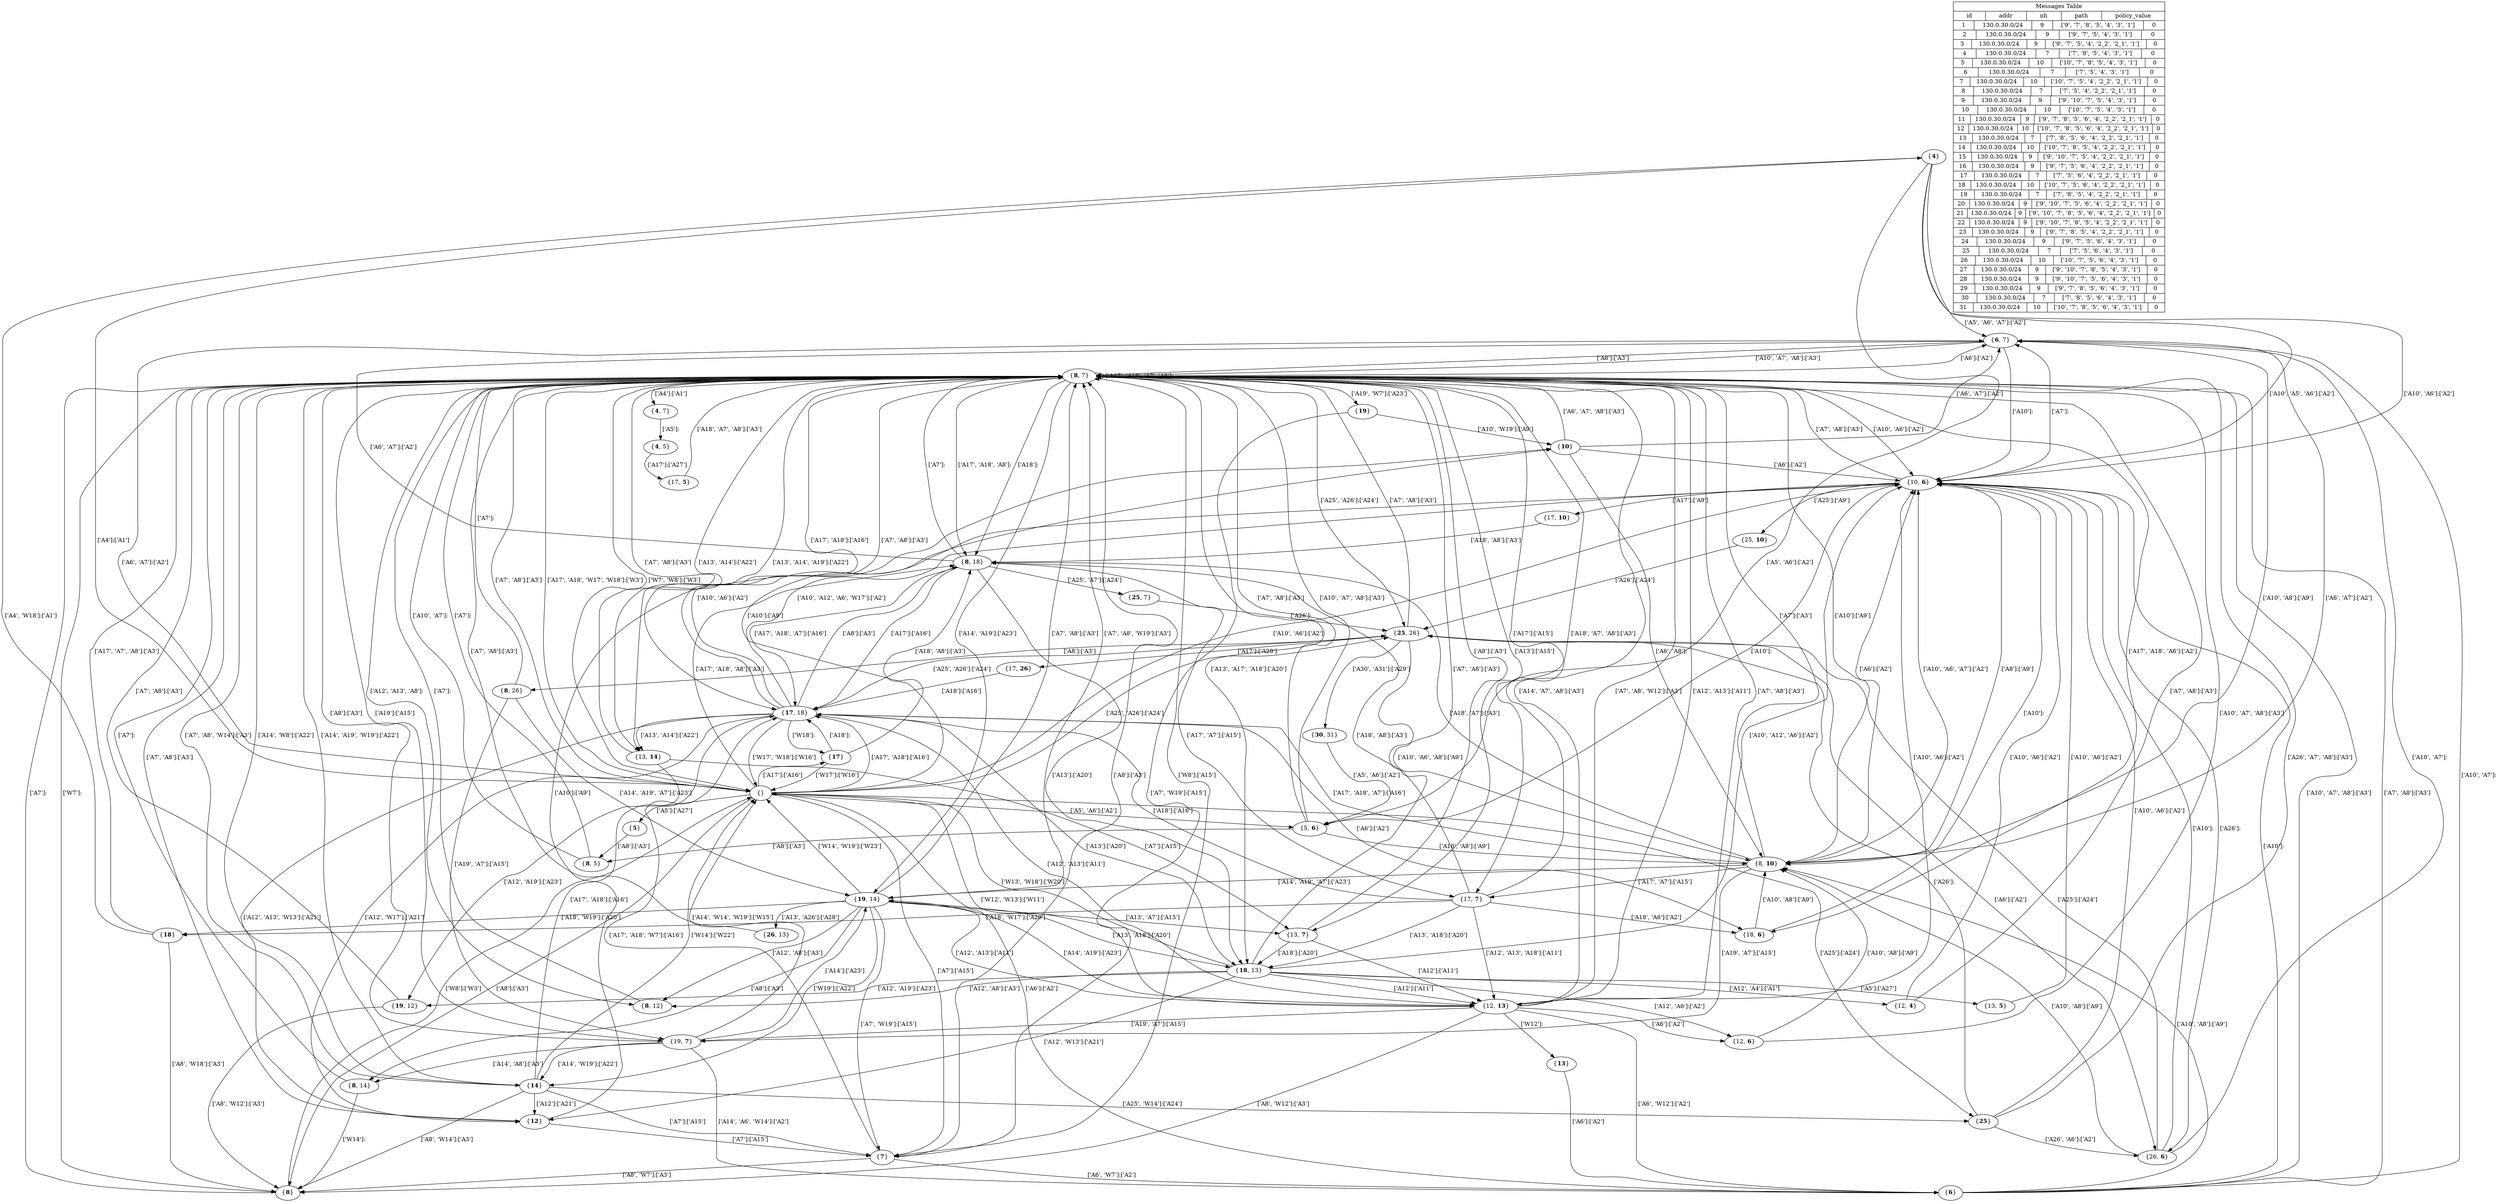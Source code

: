 // Node Graph
digraph {
	{
		4850503101715659291 [label=<{<B>4</B>}>]
		8604451730829748104 [label=<{<B>6</B>, 7}>]
		-7559558560263763483 [label=<{<B>8</B>, 7}>]
		8796004507091569686 [label=<{<B>6</B>}>]
		-1214615229078860921 [label=<{8, <B>10</B>}>]
		6316942181481675407 [label=<{12, <B>13</B>}>]
		-303057718826071490 [label=<{17, <B>7</B>}>]
		3898300859031620973 [label=<{<B>17</B>, 18}>]
		8152980276929137972 [label=<{19, <B>7</B>}>]
		-1056969977843045295 [label=<{<B>8</B>, 18}>]
		1290752347863235267 [label=<{10, <B>6</B>}>]
		-6469009752469725243 [label=<{18, <B>6</B>}>]
		444382831972013036 [label=<{<B>18</B>, 13}>]
		9101808325820303669 [label=<{<B>12</B>}>]
		2261797140612484109 [label=<{<B>10</B>}>]
		6266769919340449261 [label=<{<B>14</B>}>]
		4166984008008522021 [label=<{<B>19</B>, 14}>]
		-4586229232317528910 [label=<{<B>18</B>}>]
		-6039790136347688368 [label=<{<B>25</B>}>]
		-5593725314105258620 [label=<{<B>7</B>}>]
		-5161752446347979029 [label="{}"]
		253153233403627568 [label=<{<B>5</B>}>]
		7103224077906460743 [label=<{<B>8</B>, 5}>]
		-114983406965184112 [label=<{<B>25</B>, 26}>]
		-925529924371250321 [label=<{<B>8</B>, 26}>]
		4057695412426646370 [label=<{13, <B>7</B>}>]
		7524364859789218726 [label=<{<B>4</B>, 7}>]
		-8311035219178699290 [label=<{<B>4</B>, 5}>]
		8353586404824194014 [label=<{17, <B>5</B>}>]
		-196396417018447871 [label=<{<B>8</B>, 14}>]
		8935952510437445904 [label=<{<B>8</B>, 12}>]
		-44886632929932823 [label=<{<B>8</B>}>]
		1920690352911349841 [label=<{13, <B>14</B>}>]
		3010331895947767854 [label=<{5, <B>6</B>}>]
		1192904801485704914 [label=<{<B>19</B>, 12}>]
		3973761073609076056 [label=<{25, <B>10</B>}>]
		9156383661525373918 [label=<{<B>26</B>, 13}>]
		680634489704800733 [label=<{13, <B>5</B>}>]
		-6704589925342044605 [label=<{26, <B>6</B>}>]
		3326248460720254220 [label=<{<B>30</B>, 31}>]
		-6055002355605215 [label=<{17, <B>10</B>}>]
		-5616769048659537025 [label=<{12, <B>6</B>}>]
		1328324041546863606 [label=<{<B>17</B>}>]
		1466950991924137882 [label=<{<B>25</B>, 7}>]
		5594956813871625351 [label=<{17, <B>26</B>}>]
		-8083132798285387992 [label=<{<B>19</B>}>]
		8705548640436323615 [label=<{12, <B>4</B>}>]
		1245322520271842715 [label=<{<B>13</B>}>]
		-5161752446347979029 -> 4850503101715659291 [label=" ['A4']:['A1'] "]
		4850503101715659291 -> 8604451730829748104 [label=" ['A5', 'A6', 'A7']:['A2'] "]
		8604451730829748104 -> -7559558560263763483 [label=" ['A8']:['A3'] "]
		-5161752446347979029 -> 8796004507091569686 [label=" ['A6']:['A2'] "]
		8796004507091569686 -> -1214615229078860921 [label=" ['A10', 'A8']:['A9'] "]
		-1214615229078860921 -> -7559558560263763483 [label=" ['A7']:['A3'] "]
		-7559558560263763483 -> 6316942181481675407 [label=" ['A12', 'A13']:['A11'] "]
		6316942181481675407 -> -7559558560263763483 [label=" ['A14', 'A7', 'A8']:['A3'] "]
		-1214615229078860921 -> -303057718826071490 [label=" ['A17', 'A7']:['A15'] "]
		-303057718826071490 -> 3898300859031620973 [label=" ['A18']:['A16'] "]
		3898300859031620973 -> 6316942181481675407 [label=" ['A12', 'A13']:['A11'] "]
		6316942181481675407 -> 8152980276929137972 [label=" ['A19', 'A7']:['A15'] "]
		8152980276929137972 -> -7559558560263763483 [label=" ['A8']:['A3'] "]
		-303057718826071490 -> -1056969977843045295 [label=" ['A18', 'A8']:['A3'] "]
		-1056969977843045295 -> -7559558560263763483 [label=" ['A7']: "]
		4850503101715659291 -> 1290752347863235267 [label=" ['A10', 'A5', 'A6']:['A2'] "]
		1290752347863235267 -> -1214615229078860921 [label=" ['A8']:['A9'] "]
		8796004507091569686 -> -7559558560263763483 [label=" ['A10', 'A7', 'A8']:['A3'] "]
		-7559558560263763483 -> -1056969977843045295 [label=" ['A17', 'A18', 'A8']: "]
		-7559558560263763483 -> -303057718826071490 [label=" ['A17']:['A15'] "]
		-303057718826071490 -> -6469009752469725243 [label=" ['A18', 'A6']:['A2'] "]
		-6469009752469725243 -> -1214615229078860921 [label=" ['A10', 'A8']:['A9'] "]
		3898300859031620973 -> 1290752347863235267 [label=" ['A10', 'A6']:['A2'] "]
		1290752347863235267 -> -7559558560263763483 [label=" ['A7', 'A8']:['A3'] "]
		-303057718826071490 -> 444382831972013036 [label=" ['A13', 'A18']:['A20'] "]
		444382831972013036 -> 9101808325820303669 [label=" ['A12', 'W13']:['A21'] "]
		9101808325820303669 -> 2261797140612484109 [label=" ['A10']:['A9'] "]
		2261797140612484109 -> -7559558560263763483 [label=" ['A6', 'A7', 'A8']:['A3'] "]
		-7559558560263763483 -> 3898300859031620973 [label=" ['A17', 'A18']:['A16'] "]
		6316942181481675407 -> -7559558560263763483 [label=" ['A7', 'A8', 'W12']:['A3'] "]
		3898300859031620973 -> -7559558560263763483 [label=" ['A7', 'A8']:['A3'] "]
		-5161752446347979029 -> 2261797140612484109 [label=" ['A10']:['A9'] "]
		-7559558560263763483 -> 8604451730829748104 [label=" ['A6']:['A2'] "]
		8604451730829748104 -> 1290752347863235267 [label=" ['A10']: "]
		2261797140612484109 -> 1290752347863235267 [label=" ['A6']:['A2'] "]
		-7559558560263763483 -> 1290752347863235267 [label=" ['A10', 'A6']:['A2'] "]
		8796004507091569686 -> 1290752347863235267 [label=" ['A10']: "]
		-7559558560263763483 -> -1056969977843045295 [label=" ['A18']: "]
		-1056969977843045295 -> 3898300859031620973 [label=" ['A17']:['A16'] "]
		3898300859031620973 -> -1056969977843045295 [label=" ['A8']:['A3'] "]
		-1214615229078860921 -> -1056969977843045295 [label=" ['A18', 'A7']:['A3'] "]
		3898300859031620973 -> 9101808325820303669 [label=" ['A12', 'W17']:['A21'] "]
		9101808325820303669 -> -7559558560263763483 [label=" ['A7', 'A8']:['A3'] "]
		-7559558560263763483 -> -6469009752469725243 [label=" ['A17', 'A18', 'A6']:['A2'] "]
		-6469009752469725243 -> 1290752347863235267 [label=" ['A10']: "]
		-1214615229078860921 -> 8604451730829748104 [label=" ['A6', 'A7']:['A2'] "]
		-1214615229078860921 -> 8152980276929137972 [label=" ['A19', 'A7']:['A15'] "]
		8152980276929137972 -> 6266769919340449261 [label=" ['A14', 'W19']:['A22'] "]
		6266769919340449261 -> 9101808325820303669 [label=" ['A12']:['A21'] "]
		8152980276929137972 -> 4166984008008522021 [label=" ['A14']:['A23'] "]
		4166984008008522021 -> -4586229232317528910 [label=" ['A18', 'W19']:['A20'] "]
		-4586229232317528910 -> -7559558560263763483 [label=" ['A17', 'A7', 'A8']:['A3'] "]
		8604451730829748104 -> -7559558560263763483 [label=" ['A10', 'A7', 'A8']:['A3'] "]
		-5161752446347979029 -> -6039790136347688368 [label=" ['A25']:['A24'] "]
		-6039790136347688368 -> -7559558560263763483 [label=" ['A26', 'A7', 'A8']:['A3'] "]
		8604451730829748104 -> -1214615229078860921 [label=" ['A10', 'A8']:['A9'] "]
		-1214615229078860921 -> 4166984008008522021 [label=" ['A14', 'A19', 'A7']:['A23'] "]
		4166984008008522021 -> -5593725314105258620 [label=" ['A7', 'W19']:['A15'] "]
		-5593725314105258620 -> -7559558560263763483 [label=" ['A8']:['A3'] "]
		-303057718826071490 -> -7559558560263763483 [label=" ['A18', 'A7', 'A8']:['A3'] "]
		-7559558560263763483 -> -7559558560263763483 [label=" ['A17', 'A18', 'A7', 'A8']: "]
		6316942181481675407 -> -7559558560263763483 [label=" ['A7', 'A8']:['A3'] "]
		-7559558560263763483 -> -5161752446347979029 [label=" ['A17', 'A18', 'W17', 'W18']:['W3'] "]
		-5161752446347979029 -> 253153233403627568 [label=" ['A5']:['A27'] "]
		253153233403627568 -> 7103224077906460743 [label=" ['A8']:['A3'] "]
		7103224077906460743 -> -7559558560263763483 [label=" ['A7']: "]
		3898300859031620973 -> 444382831972013036 [label=" ['A13']:['A20'] "]
		444382831972013036 -> 6316942181481675407 [label=" ['A12']:['A11'] "]
		6316942181481675407 -> 1290752347863235267 [label=" ['A10', 'A6']:['A2'] "]
		-6039790136347688368 -> -114983406965184112 [label=" ['A26']: "]
		-114983406965184112 -> -925529924371250321 [label=" ['A8']:['A3'] "]
		-925529924371250321 -> -7559558560263763483 [label=" ['A7']: "]
		-7559558560263763483 -> 4057695412426646370 [label=" ['A13']:['A15'] "]
		4057695412426646370 -> 6316942181481675407 [label=" ['A12']:['A11'] "]
		-7559558560263763483 -> 7524364859789218726 [label=" ['A4']:['A1'] "]
		7524364859789218726 -> -8311035219178699290 [label=" ['A5']: "]
		-8311035219178699290 -> 8353586404824194014 [label=" ['A17']:['A27'] "]
		8353586404824194014 -> -7559558560263763483 [label=" ['A18', 'A7', 'A8']:['A3'] "]
		-7559558560263763483 -> 6266769919340449261 [label=" ['A14', 'W8']:['A22'] "]
		6266769919340449261 -> 3898300859031620973 [label=" ['A17', 'A18']:['A16'] "]
		-925529924371250321 -> 4166984008008522021 [label=" ['A14', 'A19', 'A7']:['A23'] "]
		4166984008008522021 -> -196396417018447871 [label=" ['A8']:['A3'] "]
		-196396417018447871 -> -7559558560263763483 [label=" ['A7']: "]
		-7559558560263763483 -> 4166984008008522021 [label=" ['A14', 'A19']:['A23'] "]
		4166984008008522021 -> 8935952510437445904 [label=" ['A12', 'A8']:['A3'] "]
		8935952510437445904 -> -7559558560263763483 [label=" ['A7']: "]
		6266769919340449261 -> -6039790136347688368 [label=" ['A25', 'W14']:['A24'] "]
		-6039790136347688368 -> 1290752347863235267 [label=" ['A10', 'A6']:['A2'] "]
		-925529924371250321 -> 8152980276929137972 [label=" ['A19', 'A7']:['A15'] "]
		8152980276929137972 -> 8796004507091569686 [label=" ['A14', 'A6', 'W14']:['A2'] "]
		6316942181481675407 -> -5161752446347979029 [label=" ['W12', 'W13']:['W11'] "]
		-5161752446347979029 -> 1290752347863235267 [label=" ['A10', 'A6']:['A2'] "]
		-7559558560263763483 -> -5161752446347979029 [label=" ['W7', 'W8']:['W3'] "]
		-5161752446347979029 -> -114983406965184112 [label=" ['A25', 'A26']:['A24'] "]
		-114983406965184112 -> -7559558560263763483 [label=" ['A7', 'A8']:['A3'] "]
		4166984008008522021 -> 4057695412426646370 [label=" ['A13', 'A7']:['A15'] "]
		4057695412426646370 -> -7559558560263763483 [label=" ['A8']:['A3'] "]
		-114983406965184112 -> -1214615229078860921 [label=" ['A10', 'A6', 'A8']:['A9'] "]
		4166984008008522021 -> 6316942181481675407 [label=" ['A12', 'A13']:['A11'] "]
		1290752347863235267 -> 8604451730829748104 [label=" ['A7']: "]
		-5161752446347979029 -> -44886632929932823 [label=" ['A8']:['A3'] "]
		-44886632929932823 -> -7559558560263763483 [label=" ['A7']: "]
		-303057718826071490 -> -4586229232317528910 [label=" ['A18', 'W17']:['A20'] "]
		-4586229232317528910 -> -44886632929932823 [label=" ['A8', 'W18']:['A3'] "]
		-7559558560263763483 -> 1920690352911349841 [label=" ['A13', 'A14', 'A19']:['A22'] "]
		1920690352911349841 -> 4057695412426646370 [label=" ['A7']:['A15'] "]
		3898300859031620973 -> -6469009752469725243 [label=" ['A6']:['A2'] "]
		-4586229232317528910 -> 4850503101715659291 [label=" ['A4', 'W18']:['A1'] "]
		4850503101715659291 -> 1290752347863235267 [label=" ['A10', 'A6']:['A2'] "]
		4850503101715659291 -> 3010331895947767854 [label=" ['A5', 'A6']:['A2'] "]
		3010331895947767854 -> 1290752347863235267 [label=" ['A10']: "]
		-7559558560263763483 -> 1920690352911349841 [label=" ['A13', 'A14']:['A22'] "]
		1920690352911349841 -> 1192904801485704914 [label=" ['A12', 'A19']:['A23'] "]
		1192904801485704914 -> -7559558560263763483 [label=" ['A7', 'A8']:['A3'] "]
		3010331895947767854 -> -7559558560263763483 [label=" ['A10', 'A7', 'A8']:['A3'] "]
		4057695412426646370 -> 444382831972013036 [label=" ['A18']:['A20'] "]
		444382831972013036 -> -7559558560263763483 [label=" ['A7', 'A8']:['A3'] "]
		-7559558560263763483 -> 6266769919340449261 [label=" ['A14', 'A19', 'W19']:['A22'] "]
		6266769919340449261 -> -5161752446347979029 [label=" ['W14']:['W22'] "]
		-5161752446347979029 -> -1056969977843045295 [label=" ['A17', 'A18', 'A8']:['A3'] "]
		-1056969977843045295 -> 444382831972013036 [label=" ['A13']:['A20'] "]
		444382831972013036 -> -5161752446347979029 [label=" ['W13', 'W18']:['W20'] "]
		-5161752446347979029 -> -5593725314105258620 [label=" ['A7']:['A15'] "]
		4166984008008522021 -> -7559558560263763483 [label=" ['A7', 'A8', 'W19']:['A3'] "]
		8796004507091569686 -> 8604451730829748104 [label=" ['A10', 'A7']: "]
		-5161752446347979029 -> 3898300859031620973 [label=" ['A17', 'A18']:['A16'] "]
		-7559558560263763483 -> 444382831972013036 [label=" ['A13', 'A17', 'A18']:['A20'] "]
		444382831972013036 -> 1192904801485704914 [label=" ['A12', 'A19']:['A23'] "]
		1192904801485704914 -> -44886632929932823 [label=" ['A8', 'W12']:['A3'] "]
		3898300859031620973 -> 1920690352911349841 [label=" ['A13', 'A14']:['A22'] "]
		1920690352911349841 -> -7559558560263763483 [label=" ['A7', 'A8']:['A3'] "]
		-7559558560263763483 -> -5593725314105258620 [label=" ['W8']:['A15'] "]
		-5593725314105258620 -> 3898300859031620973 [label=" ['A17', 'A18', 'W7']:['A16'] "]
		-7559558560263763483 -> -1214615229078860921 [label=" ['A10']:['A9'] "]
		-1214615229078860921 -> 1290752347863235267 [label=" ['A6']:['A2'] "]
		8152980276929137972 -> -5161752446347979029 [label=" ['A14', 'W14', 'W19']:['W15'] "]
		-5161752446347979029 -> -7559558560263763483 [label=" ['A7', 'A8']:['A3'] "]
		-7559558560263763483 -> -44886632929932823 [label=" ['W7']: "]
		-44886632929932823 -> -5161752446347979029 [label=" ['W8']:['W3'] "]
		8152980276929137972 -> -196396417018447871 [label=" ['A14', 'A8']:['A3'] "]
		-196396417018447871 -> -44886632929932823 [label=" ['W14']: "]
		-1214615229078860921 -> 3898300859031620973 [label=" ['A17', 'A18', 'A7']:['A16'] "]
		3898300859031620973 -> -5161752446347979029 [label=" ['W17', 'W18']:['W16'] "]
		-5161752446347979029 -> 3010331895947767854 [label=" ['A5', 'A6']:['A2'] "]
		3010331895947767854 -> -7559558560263763483 [label=" ['A7', 'A8']:['A3'] "]
		3010331895947767854 -> 7103224077906460743 [label=" ['A8']:['A3'] "]
		7103224077906460743 -> -7559558560263763483 [label=" ['A10', 'A7']: "]
		3898300859031620973 -> 9101808325820303669 [label=" ['A12', 'A13', 'W13']:['A21'] "]
		9101808325820303669 -> -5593725314105258620 [label=" ['A7']:['A15'] "]
		6266769919340449261 -> -44886632929932823 [label=" ['A8', 'W14']:['A3'] "]
		-7559558560263763483 -> 8152980276929137972 [label=" ['A19']:['A15'] "]
		4166984008008522021 -> 444382831972013036 [label=" ['A13', 'A18']:['A20'] "]
		1290752347863235267 -> 3973761073609076056 [label=" ['A25']:['A9'] "]
		3973761073609076056 -> -114983406965184112 [label=" ['A26']:['A24'] "]
		4166984008008522021 -> 9156383661525373918 [label=" ['A13', 'A26']:['A28'] "]
		9156383661525373918 -> -7559558560263763483 [label=" ['A7', 'A8']:['A3'] "]
		-7559558560263763483 -> 8935952510437445904 [label=" ['A12', 'A13', 'A8']: "]
		6266769919340449261 -> -7559558560263763483 [label=" ['A7', 'A8', 'W14']:['A3'] "]
		-5593725314105258620 -> -44886632929932823 [label=" ['A8', 'W7']:['A3'] "]
		-5593725314105258620 -> 8796004507091569686 [label=" ['A6', 'W7']:['A2'] "]
		444382831972013036 -> 680634489704800733 [label=" ['A5']:['A27'] "]
		680634489704800733 -> 1290752347863235267 [label=" ['A10', 'A6']:['A2'] "]
		444382831972013036 -> 1290752347863235267 [label=" ['A10', 'A12', 'A6']:['A2'] "]
		1290752347863235267 -> -6704589925342044605 [label=" ['A26']: "]
		-6704589925342044605 -> -114983406965184112 [label=" ['A25']:['A24'] "]
		-114983406965184112 -> -6704589925342044605 [label=" ['A6']:['A2'] "]
		-6704589925342044605 -> 1290752347863235267 [label=" ['A10']: "]
		-114983406965184112 -> 3326248460720254220 [label=" ['A30', 'A31']:['A29'] "]
		3326248460720254220 -> 3010331895947767854 [label=" ['A5', 'A6']:['A2'] "]
		3010331895947767854 -> -1214615229078860921 [label=" ['A10', 'A8']:['A9'] "]
		1290752347863235267 -> -6055002355605215 [label=" ['A17']:['A9'] "]
		-6055002355605215 -> -1056969977843045295 [label=" ['A18', 'A8']:['A3'] "]
		444382831972013036 -> 8935952510437445904 [label=" ['A12', 'A8']:['A3'] "]
		444382831972013036 -> -5616769048659537025 [label=" ['A12', 'A6']:['A2'] "]
		-5616769048659537025 -> -1214615229078860921 [label=" ['A10', 'A8']:['A9'] "]
		3898300859031620973 -> -114983406965184112 [label=" ['A25', 'A26']:['A24'] "]
		6266769919340449261 -> -5593725314105258620 [label=" ['A7']:['A15'] "]
		-1214615229078860921 -> 1290752347863235267 [label=" ['A10', 'A6', 'A7']:['A2'] "]
		-6039790136347688368 -> -6704589925342044605 [label=" ['A26', 'A6']:['A2'] "]
		-6704589925342044605 -> -1214615229078860921 [label=" ['A10', 'A8']:['A9'] "]
		-5161752446347979029 -> 1328324041546863606 [label=" ['A17']:['A16'] "]
		1328324041546863606 -> 3898300859031620973 [label=" ['A18']: "]
		-1056969977843045295 -> 8604451730829748104 [label=" ['A6', 'A7']:['A2'] "]
		6316942181481675407 -> 4166984008008522021 [label=" ['A14', 'A19']:['A23'] "]
		4166984008008522021 -> -7559558560263763483 [label=" ['A7', 'A8']:['A3'] "]
		-1056969977843045295 -> 1466950991924137882 [label=" ['A25', 'A7']:['A24'] "]
		1466950991924137882 -> -114983406965184112 [label=" ['A26']: "]
		-114983406965184112 -> 5594956813871625351 [label=" ['A17']:['A28'] "]
		5594956813871625351 -> 3898300859031620973 [label=" ['A18']:['A16'] "]
		1328324041546863606 -> -1056969977843045295 [label=" ['A18', 'A8']:['A3'] "]
		-7559558560263763483 -> -8083132798285387992 [label=" ['A19', 'W7']:['A23'] "]
		-8083132798285387992 -> -5593725314105258620 [label=" ['A7', 'W19']:['A15'] "]
		-6704589925342044605 -> 8604451730829748104 [label=" ['A10', 'A7']: "]
		-1056969977843045295 -> -303057718826071490 [label=" ['A17', 'A7']:['A15'] "]
		-8083132798285387992 -> 2261797140612484109 [label=" ['A10', 'W19']:['A9'] "]
		2261797140612484109 -> 8604451730829748104 [label=" ['A6', 'A7']:['A2'] "]
		6316942181481675407 -> -5616769048659537025 [label=" ['A6']:['A2'] "]
		-5616769048659537025 -> -7559558560263763483 [label=" ['A10', 'A7', 'A8']:['A3'] "]
		-1056969977843045295 -> 3898300859031620973 [label=" ['A17', 'A18', 'A7']:['A16'] "]
		3898300859031620973 -> 1328324041546863606 [label=" ['W18']: "]
		1328324041546863606 -> -5161752446347979029 [label=" ['W17']:['W16'] "]
		4166984008008522021 -> -5161752446347979029 [label=" ['W14', 'W19']:['W23'] "]
		6316942181481675407 -> -44886632929932823 [label=" ['A8', 'W12']:['A3'] "]
		-7559558560263763483 -> -114983406965184112 [label=" ['A25', 'A26']:['A24'] "]
		4166984008008522021 -> 6266769919340449261 [label=" ['W19']:['A22'] "]
		444382831972013036 -> 8705548640436323615 [label=" ['A12', 'A4']:['A1'] "]
		8705548640436323615 -> -7559558560263763483 [label=" ['A7', 'A8']:['A3'] "]
		-5161752446347979029 -> 8604451730829748104 [label=" ['A6', 'A7']:['A2'] "]
		8705548640436323615 -> 1290752347863235267 [label=" ['A10', 'A6']:['A2'] "]
		2261797140612484109 -> -1214615229078860921 [label=" ['A6', 'A8']: "]
		6316942181481675407 -> 8796004507091569686 [label=" ['A6', 'W12']:['A2'] "]
		8796004507091569686 -> -7559558560263763483 [label=" ['A7', 'A8']:['A3'] "]
		-303057718826071490 -> 6316942181481675407 [label=" ['A12', 'A13', 'A18']:['A11'] "]
		6316942181481675407 -> 1245322520271842715 [label=" ['W12']: "]
		1245322520271842715 -> 8796004507091569686 [label=" ['A6']:['A2'] "]
		3898300859031620973 -> 1290752347863235267 [label=" ['A10', 'A12', 'A6', 'W17']:['A2'] "]
	}
	{
		node [shape=record]
		route_table [label="{{Messages Table}|{id|addr|nh|path|policy_value}|{1|130.0.30.0/24|9|['9', '7', '8', '5', '4', '3', '1']|0}|{2|130.0.30.0/24|9|['9', '7', '5', '4', '3', '1']|0}|{3|130.0.30.0/24|9|['9', '7', '5', '4', '2_2', '2_1', '1']|0}|{4|130.0.30.0/24|7|['7', '8', '5', '4', '3', '1']|0}|{5|130.0.30.0/24|10|['10', '7', '8', '5', '4', '3', '1']|0}|{6|130.0.30.0/24|7|['7', '5', '4', '3', '1']|0}|{7|130.0.30.0/24|10|['10', '7', '5', '4', '2_2', '2_1', '1']|0}|{8|130.0.30.0/24|7|['7', '5', '4', '2_2', '2_1', '1']|0}|{9|130.0.30.0/24|9|['9', '10', '7', '5', '4', '3', '1']|0}|{10|130.0.30.0/24|10|['10', '7', '5', '4', '3', '1']|0}|{11|130.0.30.0/24|9|['9', '7', '8', '5', '6', '4', '2_2', '2_1', '1']|0}|{12|130.0.30.0/24|10|['10', '7', '8', '5', '6', '4', '2_2', '2_1', '1']|0}|{13|130.0.30.0/24|7|['7', '8', '5', '6', '4', '2_2', '2_1', '1']|0}|{14|130.0.30.0/24|10|['10', '7', '8', '5', '4', '2_2', '2_1', '1']|0}|{15|130.0.30.0/24|9|['9', '10', '7', '5', '4', '2_2', '2_1', '1']|0}|{16|130.0.30.0/24|9|['9', '7', '5', '6', '4', '2_2', '2_1', '1']|0}|{17|130.0.30.0/24|7|['7', '5', '6', '4', '2_2', '2_1', '1']|0}|{18|130.0.30.0/24|10|['10', '7', '5', '6', '4', '2_2', '2_1', '1']|0}|{19|130.0.30.0/24|7|['7', '8', '5', '4', '2_2', '2_1', '1']|0}|{20|130.0.30.0/24|9|['9', '10', '7', '5', '6', '4', '2_2', '2_1', '1']|0}|{21|130.0.30.0/24|9|['9', '10', '7', '8', '5', '6', '4', '2_2', '2_1', '1']|0}|{22|130.0.30.0/24|9|['9', '10', '7', '8', '5', '4', '2_2', '2_1', '1']|0}|{23|130.0.30.0/24|9|['9', '7', '8', '5', '4', '2_2', '2_1', '1']|0}|{24|130.0.30.0/24|9|['9', '7', '5', '6', '4', '3', '1']|0}|{25|130.0.30.0/24|7|['7', '5', '6', '4', '3', '1']|0}|{26|130.0.30.0/24|10|['10', '7', '5', '6', '4', '3', '1']|0}|{27|130.0.30.0/24|9|['9', '10', '7', '8', '5', '4', '3', '1']|0}|{28|130.0.30.0/24|9|['9', '10', '7', '5', '6', '4', '3', '1']|0}|{29|130.0.30.0/24|9|['9', '7', '8', '5', '6', '4', '3', '1']|0}|{30|130.0.30.0/24|7|['7', '8', '5', '6', '4', '3', '1']|0}|{31|130.0.30.0/24|10|['10', '7', '8', '5', '6', '4', '3', '1']|0}}"]
	}
}
